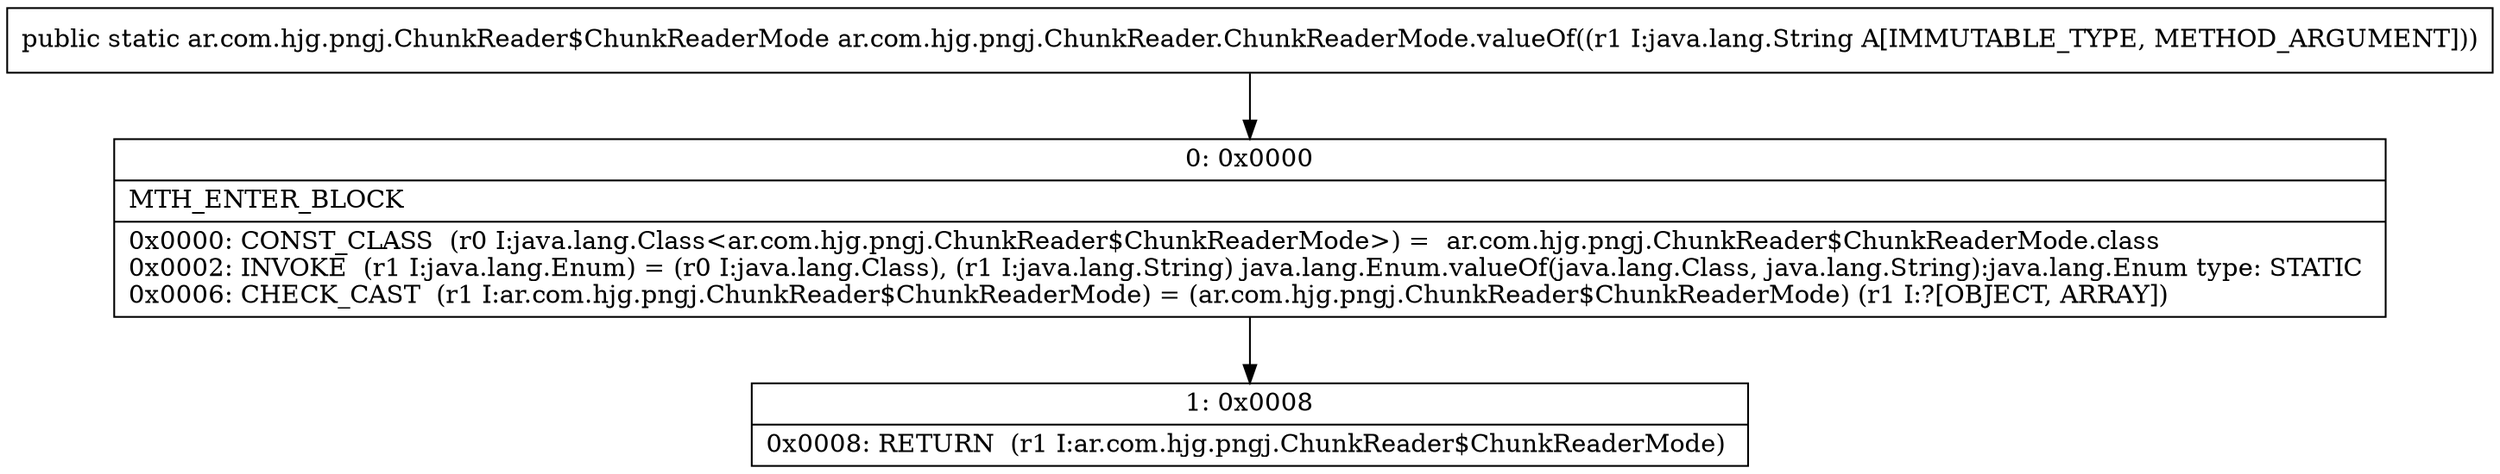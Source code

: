 digraph "CFG forar.com.hjg.pngj.ChunkReader.ChunkReaderMode.valueOf(Ljava\/lang\/String;)Lar\/com\/hjg\/pngj\/ChunkReader$ChunkReaderMode;" {
Node_0 [shape=record,label="{0\:\ 0x0000|MTH_ENTER_BLOCK\l|0x0000: CONST_CLASS  (r0 I:java.lang.Class\<ar.com.hjg.pngj.ChunkReader$ChunkReaderMode\>) =  ar.com.hjg.pngj.ChunkReader$ChunkReaderMode.class \l0x0002: INVOKE  (r1 I:java.lang.Enum) = (r0 I:java.lang.Class), (r1 I:java.lang.String) java.lang.Enum.valueOf(java.lang.Class, java.lang.String):java.lang.Enum type: STATIC \l0x0006: CHECK_CAST  (r1 I:ar.com.hjg.pngj.ChunkReader$ChunkReaderMode) = (ar.com.hjg.pngj.ChunkReader$ChunkReaderMode) (r1 I:?[OBJECT, ARRAY]) \l}"];
Node_1 [shape=record,label="{1\:\ 0x0008|0x0008: RETURN  (r1 I:ar.com.hjg.pngj.ChunkReader$ChunkReaderMode) \l}"];
MethodNode[shape=record,label="{public static ar.com.hjg.pngj.ChunkReader$ChunkReaderMode ar.com.hjg.pngj.ChunkReader.ChunkReaderMode.valueOf((r1 I:java.lang.String A[IMMUTABLE_TYPE, METHOD_ARGUMENT])) }"];
MethodNode -> Node_0;
Node_0 -> Node_1;
}

